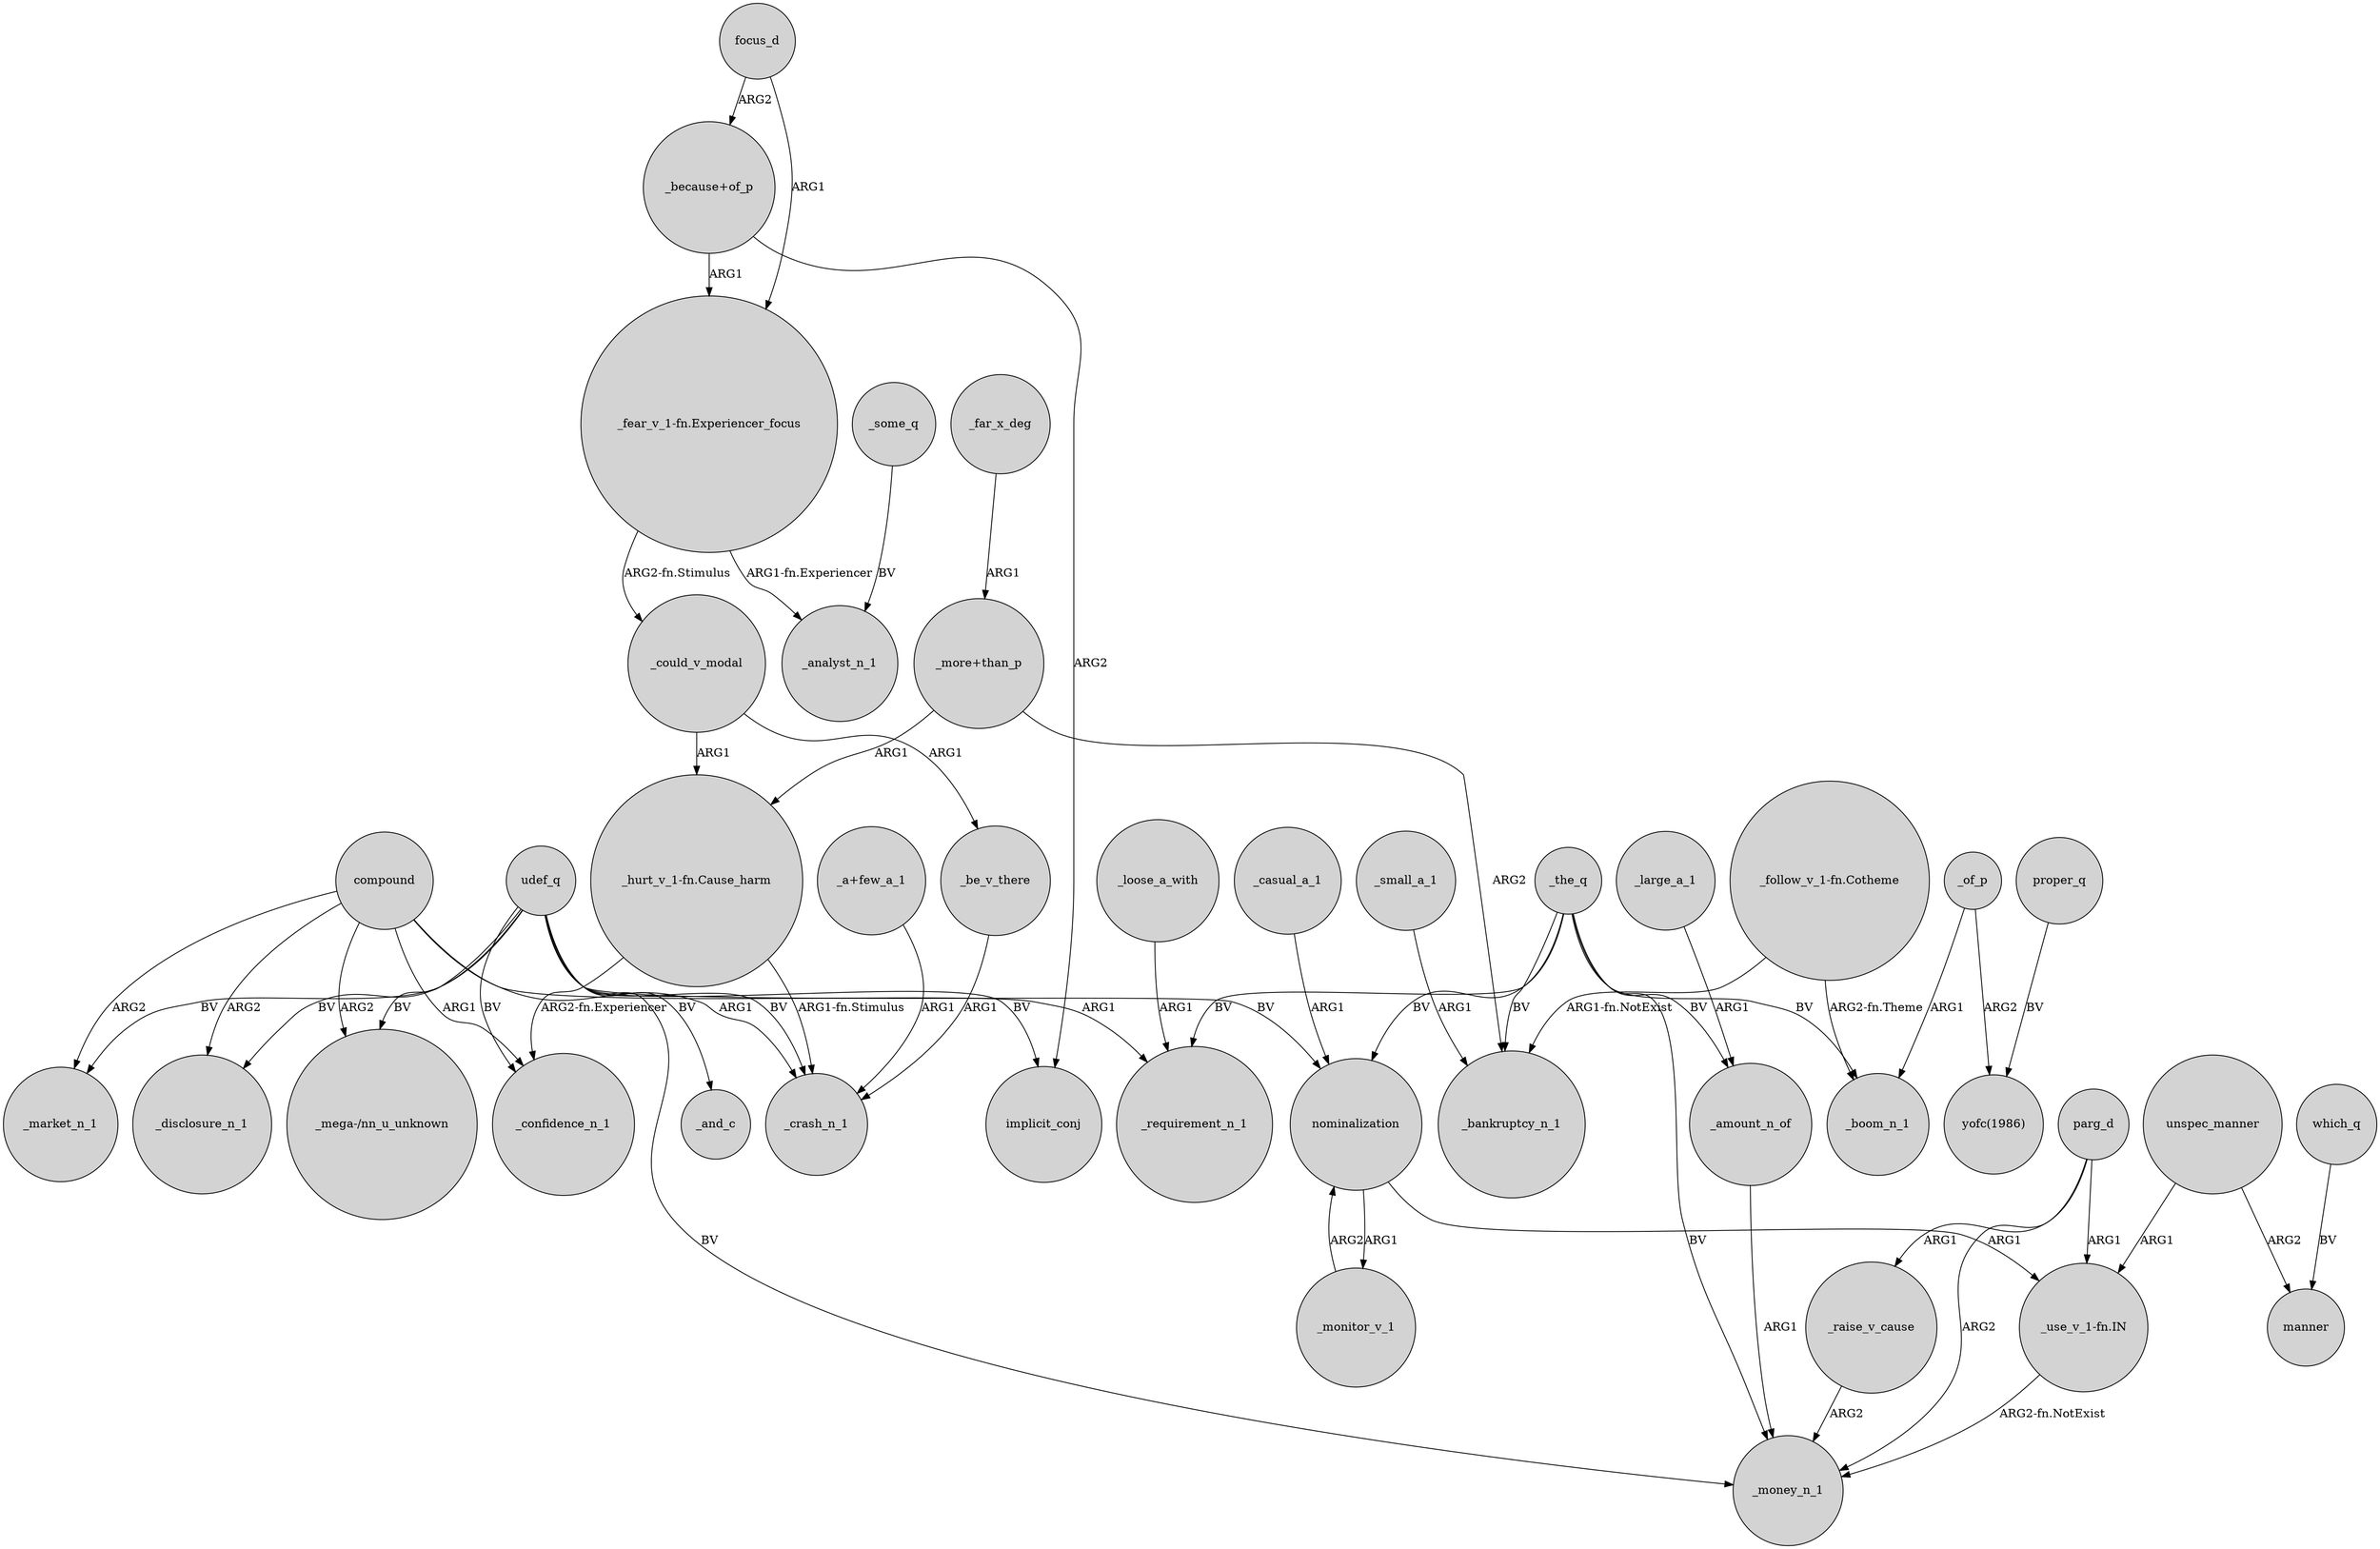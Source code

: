 digraph {
	node [shape=circle style=filled]
	compound -> _market_n_1 [label=ARG2]
	"_because+of_p" -> "_fear_v_1-fn.Experiencer_focus" [label=ARG1]
	udef_q -> _money_n_1 [label=BV]
	_the_q -> _boom_n_1 [label=BV]
	_could_v_modal -> "_hurt_v_1-fn.Cause_harm" [label=ARG1]
	parg_d -> _raise_v_cause [label=ARG1]
	_the_q -> _money_n_1 [label=BV]
	_the_q -> _amount_n_of [label=BV]
	"_follow_v_1-fn.Cotheme" -> _bankruptcy_n_1 [label="ARG1-fn.NotExist"]
	"_because+of_p" -> implicit_conj [label=ARG2]
	udef_q -> _disclosure_n_1 [label=BV]
	_monitor_v_1 -> nominalization [label=ARG2]
	compound -> _crash_n_1 [label=ARG1]
	_casual_a_1 -> nominalization [label=ARG1]
	nominalization -> "_use_v_1-fn.IN" [label=ARG1]
	udef_q -> _market_n_1 [label=BV]
	which_q -> manner [label=BV]
	udef_q -> implicit_conj [label=BV]
	"_hurt_v_1-fn.Cause_harm" -> _confidence_n_1 [label="ARG2-fn.Experiencer"]
	"_more+than_p" -> _bankruptcy_n_1 [label=ARG2]
	"_use_v_1-fn.IN" -> _money_n_1 [label="ARG2-fn.NotExist"]
	_loose_a_with -> _requirement_n_1 [label=ARG1]
	_could_v_modal -> _be_v_there [label=ARG1]
	parg_d -> _money_n_1 [label=ARG2]
	udef_q -> "_mega-/nn_u_unknown" [label=BV]
	"_follow_v_1-fn.Cotheme" -> _boom_n_1 [label="ARG2-fn.Theme"]
	_amount_n_of -> _money_n_1 [label=ARG1]
	_far_x_deg -> "_more+than_p" [label=ARG1]
	_of_p -> "yofc(1986)" [label=ARG2]
	"_hurt_v_1-fn.Cause_harm" -> _crash_n_1 [label="ARG1-fn.Stimulus"]
	parg_d -> "_use_v_1-fn.IN" [label=ARG1]
	compound -> _disclosure_n_1 [label=ARG2]
	_some_q -> _analyst_n_1 [label=BV]
	"_fear_v_1-fn.Experiencer_focus" -> _analyst_n_1 [label="ARG1-fn.Experiencer"]
	focus_d -> "_fear_v_1-fn.Experiencer_focus" [label=ARG1]
	compound -> _confidence_n_1 [label=ARG1]
	udef_q -> _confidence_n_1 [label=BV]
	_of_p -> _boom_n_1 [label=ARG1]
	_the_q -> _bankruptcy_n_1 [label=BV]
	proper_q -> "yofc(1986)" [label=BV]
	udef_q -> nominalization [label=BV]
	compound -> "_mega-/nn_u_unknown" [label=ARG2]
	focus_d -> "_because+of_p" [label=ARG2]
	"_more+than_p" -> "_hurt_v_1-fn.Cause_harm" [label=ARG1]
	_large_a_1 -> _amount_n_of [label=ARG1]
	compound -> _requirement_n_1 [label=ARG1]
	"_a+few_a_1" -> _crash_n_1 [label=ARG1]
	_small_a_1 -> _bankruptcy_n_1 [label=ARG1]
	_be_v_there -> _crash_n_1 [label=ARG1]
	unspec_manner -> "_use_v_1-fn.IN" [label=ARG1]
	_raise_v_cause -> _money_n_1 [label=ARG2]
	"_fear_v_1-fn.Experiencer_focus" -> _could_v_modal [label="ARG2-fn.Stimulus"]
	udef_q -> _and_c [label=BV]
	nominalization -> _monitor_v_1 [label=ARG1]
	udef_q -> _crash_n_1 [label=BV]
	unspec_manner -> manner [label=ARG2]
	_the_q -> nominalization [label=BV]
	_the_q -> _requirement_n_1 [label=BV]
}
